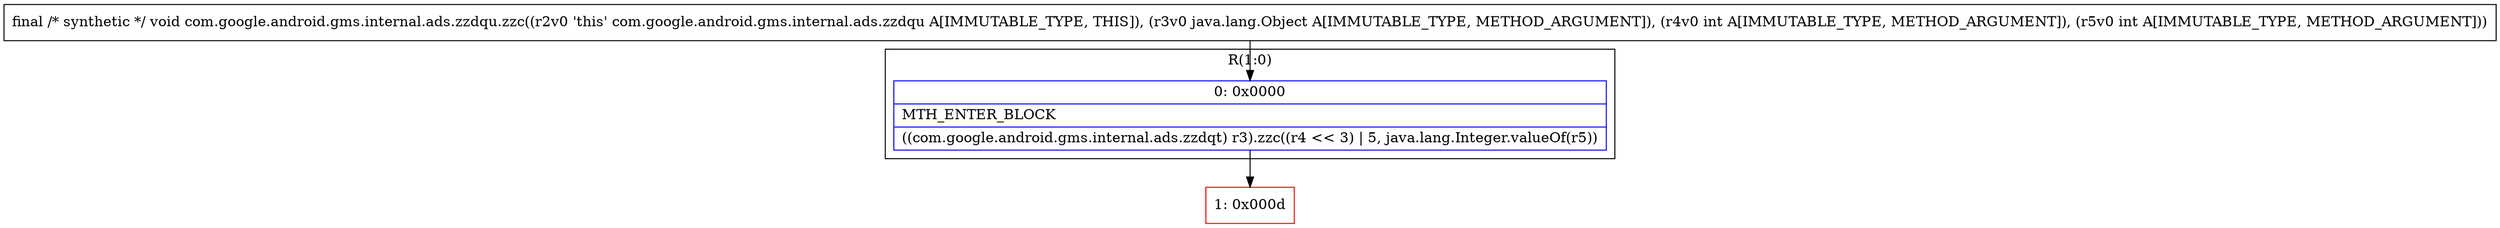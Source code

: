 digraph "CFG forcom.google.android.gms.internal.ads.zzdqu.zzc(Ljava\/lang\/Object;II)V" {
subgraph cluster_Region_2006392681 {
label = "R(1:0)";
node [shape=record,color=blue];
Node_0 [shape=record,label="{0\:\ 0x0000|MTH_ENTER_BLOCK\l|((com.google.android.gms.internal.ads.zzdqt) r3).zzc((r4 \<\< 3) \| 5, java.lang.Integer.valueOf(r5))\l}"];
}
Node_1 [shape=record,color=red,label="{1\:\ 0x000d}"];
MethodNode[shape=record,label="{final \/* synthetic *\/ void com.google.android.gms.internal.ads.zzdqu.zzc((r2v0 'this' com.google.android.gms.internal.ads.zzdqu A[IMMUTABLE_TYPE, THIS]), (r3v0 java.lang.Object A[IMMUTABLE_TYPE, METHOD_ARGUMENT]), (r4v0 int A[IMMUTABLE_TYPE, METHOD_ARGUMENT]), (r5v0 int A[IMMUTABLE_TYPE, METHOD_ARGUMENT])) }"];
MethodNode -> Node_0;
Node_0 -> Node_1;
}


